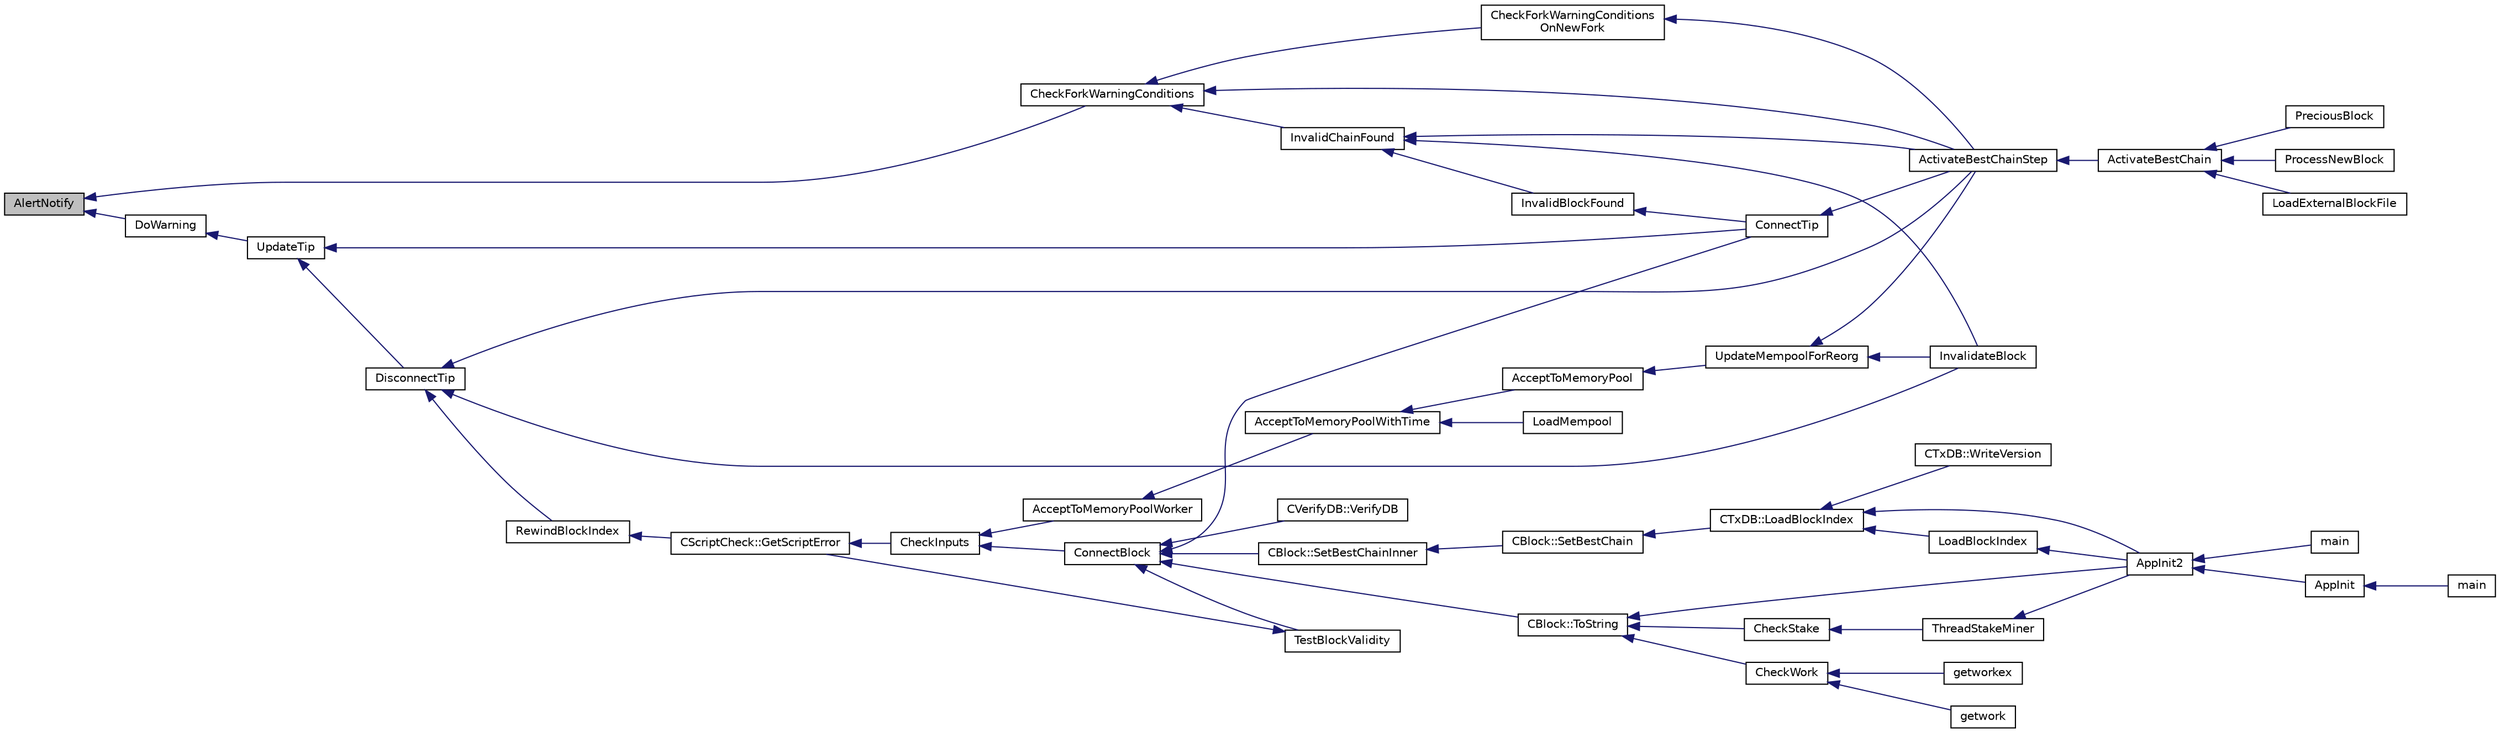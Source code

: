 digraph "AlertNotify"
{
  edge [fontname="Helvetica",fontsize="10",labelfontname="Helvetica",labelfontsize="10"];
  node [fontname="Helvetica",fontsize="10",shape=record];
  rankdir="LR";
  Node1358 [label="AlertNotify",height=0.2,width=0.4,color="black", fillcolor="grey75", style="filled", fontcolor="black"];
  Node1358 -> Node1359 [dir="back",color="midnightblue",fontsize="10",style="solid",fontname="Helvetica"];
  Node1359 [label="CheckForkWarningConditions",height=0.2,width=0.4,color="black", fillcolor="white", style="filled",URL="$dd/d7d/validation_8cpp.html#acb209b9d0e17f884e1fe6c8ee14ebc79"];
  Node1359 -> Node1360 [dir="back",color="midnightblue",fontsize="10",style="solid",fontname="Helvetica"];
  Node1360 [label="CheckForkWarningConditions\lOnNewFork",height=0.2,width=0.4,color="black", fillcolor="white", style="filled",URL="$dd/d7d/validation_8cpp.html#ae93c8ad45e2ef9438abff483ce5beb23"];
  Node1360 -> Node1361 [dir="back",color="midnightblue",fontsize="10",style="solid",fontname="Helvetica"];
  Node1361 [label="ActivateBestChainStep",height=0.2,width=0.4,color="black", fillcolor="white", style="filled",URL="$dd/d7d/validation_8cpp.html#a4e2b817360d39dc766271f51fc146c96",tooltip="Try to make some progress towards making pindexMostWork the active block. "];
  Node1361 -> Node1362 [dir="back",color="midnightblue",fontsize="10",style="solid",fontname="Helvetica"];
  Node1362 [label="ActivateBestChain",height=0.2,width=0.4,color="black", fillcolor="white", style="filled",URL="$db/d38/validation_8h.html#a81d9ced51eb72d4df66abddb00318b64",tooltip="Find the best known block, and make it the tip of the block chain. "];
  Node1362 -> Node1363 [dir="back",color="midnightblue",fontsize="10",style="solid",fontname="Helvetica"];
  Node1363 [label="PreciousBlock",height=0.2,width=0.4,color="black", fillcolor="white", style="filled",URL="$db/d38/validation_8h.html#a04e493dc156338a1b2f457f7a7feaaa9",tooltip="Mark a block as precious and reorganize. "];
  Node1362 -> Node1364 [dir="back",color="midnightblue",fontsize="10",style="solid",fontname="Helvetica"];
  Node1364 [label="ProcessNewBlock",height=0.2,width=0.4,color="black", fillcolor="white", style="filled",URL="$db/d38/validation_8h.html#a290fce59049c0951b8eb73f0129bf6f0",tooltip="Process an incoming block. "];
  Node1362 -> Node1365 [dir="back",color="midnightblue",fontsize="10",style="solid",fontname="Helvetica"];
  Node1365 [label="LoadExternalBlockFile",height=0.2,width=0.4,color="black", fillcolor="white", style="filled",URL="$db/d38/validation_8h.html#a2233339a13d09038cf2e46f4d0144be4",tooltip="Import blocks from an external file. "];
  Node1359 -> Node1366 [dir="back",color="midnightblue",fontsize="10",style="solid",fontname="Helvetica"];
  Node1366 [label="InvalidChainFound",height=0.2,width=0.4,color="black", fillcolor="white", style="filled",URL="$dd/d7d/validation_8cpp.html#a13e27b2736226dd1e1cb3918eeb58153"];
  Node1366 -> Node1367 [dir="back",color="midnightblue",fontsize="10",style="solid",fontname="Helvetica"];
  Node1367 [label="InvalidBlockFound",height=0.2,width=0.4,color="black", fillcolor="white", style="filled",URL="$dd/d7d/validation_8cpp.html#a14223fec767a6dcd89d03fc8aec056f4"];
  Node1367 -> Node1368 [dir="back",color="midnightblue",fontsize="10",style="solid",fontname="Helvetica"];
  Node1368 [label="ConnectTip",height=0.2,width=0.4,color="black", fillcolor="white", style="filled",URL="$dd/d7d/validation_8cpp.html#a6aed3630ddc1f0822daf257250d4799a",tooltip="Connect a new block to chainActive. "];
  Node1368 -> Node1361 [dir="back",color="midnightblue",fontsize="10",style="solid",fontname="Helvetica"];
  Node1366 -> Node1361 [dir="back",color="midnightblue",fontsize="10",style="solid",fontname="Helvetica"];
  Node1366 -> Node1369 [dir="back",color="midnightblue",fontsize="10",style="solid",fontname="Helvetica"];
  Node1369 [label="InvalidateBlock",height=0.2,width=0.4,color="black", fillcolor="white", style="filled",URL="$db/d38/validation_8h.html#adf70cddb5b3b3218a7f22da08dc4a456",tooltip="Mark a block as invalid. "];
  Node1359 -> Node1361 [dir="back",color="midnightblue",fontsize="10",style="solid",fontname="Helvetica"];
  Node1358 -> Node1370 [dir="back",color="midnightblue",fontsize="10",style="solid",fontname="Helvetica"];
  Node1370 [label="DoWarning",height=0.2,width=0.4,color="black", fillcolor="white", style="filled",URL="$dd/d7d/validation_8cpp.html#a14d334be78fc6c46effb8f0320e64f1f"];
  Node1370 -> Node1371 [dir="back",color="midnightblue",fontsize="10",style="solid",fontname="Helvetica"];
  Node1371 [label="UpdateTip",height=0.2,width=0.4,color="black", fillcolor="white", style="filled",URL="$dd/d7d/validation_8cpp.html#a58ea59a717507dc67e9e2502d3a5a2b9",tooltip="Update chainActive and related internal data structures. "];
  Node1371 -> Node1372 [dir="back",color="midnightblue",fontsize="10",style="solid",fontname="Helvetica"];
  Node1372 [label="DisconnectTip",height=0.2,width=0.4,color="black", fillcolor="white", style="filled",URL="$dd/d7d/validation_8cpp.html#af22a75696068786d303019f31f29eb9e",tooltip="Disconnect chainActive&#39;s tip. "];
  Node1372 -> Node1361 [dir="back",color="midnightblue",fontsize="10",style="solid",fontname="Helvetica"];
  Node1372 -> Node1369 [dir="back",color="midnightblue",fontsize="10",style="solid",fontname="Helvetica"];
  Node1372 -> Node1373 [dir="back",color="midnightblue",fontsize="10",style="solid",fontname="Helvetica"];
  Node1373 [label="RewindBlockIndex",height=0.2,width=0.4,color="black", fillcolor="white", style="filled",URL="$db/d38/validation_8h.html#a2e51de180124822c526ac8f82777fa32",tooltip="When there are blocks in the active chain with missing data, rewind the chainstate and remove them fr..."];
  Node1373 -> Node1374 [dir="back",color="midnightblue",fontsize="10",style="solid",fontname="Helvetica"];
  Node1374 [label="CScriptCheck::GetScriptError",height=0.2,width=0.4,color="black", fillcolor="white", style="filled",URL="$df/d12/class_c_script_check.html#a1340496c37e521c253606b5957173afd"];
  Node1374 -> Node1375 [dir="back",color="midnightblue",fontsize="10",style="solid",fontname="Helvetica"];
  Node1375 [label="CheckInputs",height=0.2,width=0.4,color="black", fillcolor="white", style="filled",URL="$dd/d7d/validation_8cpp.html#a48897c72856156ef5606fc27fe1954f3",tooltip="Check whether all inputs of this transaction are valid (no double spends, scripts & sigs..."];
  Node1375 -> Node1376 [dir="back",color="midnightblue",fontsize="10",style="solid",fontname="Helvetica"];
  Node1376 [label="AcceptToMemoryPoolWorker",height=0.2,width=0.4,color="black", fillcolor="white", style="filled",URL="$dd/d7d/validation_8cpp.html#a274b0623037c72315662a07ecf760176"];
  Node1376 -> Node1377 [dir="back",color="midnightblue",fontsize="10",style="solid",fontname="Helvetica"];
  Node1377 [label="AcceptToMemoryPoolWithTime",height=0.2,width=0.4,color="black", fillcolor="white", style="filled",URL="$dd/d7d/validation_8cpp.html#a7e5d2eb678cdda338b2dc803a2d4999f",tooltip="(try to) add transaction to memory pool with a specified acceptance time "];
  Node1377 -> Node1378 [dir="back",color="midnightblue",fontsize="10",style="solid",fontname="Helvetica"];
  Node1378 [label="AcceptToMemoryPool",height=0.2,width=0.4,color="black", fillcolor="white", style="filled",URL="$db/d38/validation_8h.html#a25cdf856fb2107e0e96fd6bf4c0619cb",tooltip="(try to) add transaction to memory pool plTxnReplaced will be appended to with all transactions repla..."];
  Node1378 -> Node1379 [dir="back",color="midnightblue",fontsize="10",style="solid",fontname="Helvetica"];
  Node1379 [label="UpdateMempoolForReorg",height=0.2,width=0.4,color="black", fillcolor="white", style="filled",URL="$dd/d7d/validation_8cpp.html#aaa1204b724d7b62f09ef22df4c6a592d"];
  Node1379 -> Node1361 [dir="back",color="midnightblue",fontsize="10",style="solid",fontname="Helvetica"];
  Node1379 -> Node1369 [dir="back",color="midnightblue",fontsize="10",style="solid",fontname="Helvetica"];
  Node1377 -> Node1380 [dir="back",color="midnightblue",fontsize="10",style="solid",fontname="Helvetica"];
  Node1380 [label="LoadMempool",height=0.2,width=0.4,color="black", fillcolor="white", style="filled",URL="$db/d38/validation_8h.html#adea951730b49ef41e5390df5be8d3f1b",tooltip="Load the mempool from disk. "];
  Node1375 -> Node1381 [dir="back",color="midnightblue",fontsize="10",style="solid",fontname="Helvetica"];
  Node1381 [label="ConnectBlock",height=0.2,width=0.4,color="black", fillcolor="white", style="filled",URL="$dd/d7d/validation_8cpp.html#afafbb35ee38b98e832fcb8b159942055",tooltip="Apply the effects of this block (with given index) on the UTXO set represented by coins..."];
  Node1381 -> Node1382 [dir="back",color="midnightblue",fontsize="10",style="solid",fontname="Helvetica"];
  Node1382 [label="CBlock::SetBestChainInner",height=0.2,width=0.4,color="black", fillcolor="white", style="filled",URL="$d3/d51/class_c_block.html#a82c90ccbecf89a38ff56d8429514e2c2"];
  Node1382 -> Node1383 [dir="back",color="midnightblue",fontsize="10",style="solid",fontname="Helvetica"];
  Node1383 [label="CBlock::SetBestChain",height=0.2,width=0.4,color="black", fillcolor="white", style="filled",URL="$d3/d51/class_c_block.html#a6e308b2d75d1cfc4a75eda36feb60ca1"];
  Node1383 -> Node1384 [dir="back",color="midnightblue",fontsize="10",style="solid",fontname="Helvetica"];
  Node1384 [label="CTxDB::LoadBlockIndex",height=0.2,width=0.4,color="black", fillcolor="white", style="filled",URL="$d9/d8d/class_c_tx_d_b.html#abcb9df0821d996f811f6604b452a26a0"];
  Node1384 -> Node1385 [dir="back",color="midnightblue",fontsize="10",style="solid",fontname="Helvetica"];
  Node1385 [label="AppInit2",height=0.2,width=0.4,color="black", fillcolor="white", style="filled",URL="$d8/dc0/init_8h.html#a1a4c1bfbf6ba1db77e988b89b9cadfd3",tooltip="Initialize ion. "];
  Node1385 -> Node1386 [dir="back",color="midnightblue",fontsize="10",style="solid",fontname="Helvetica"];
  Node1386 [label="AppInit",height=0.2,width=0.4,color="black", fillcolor="white", style="filled",URL="$d4/d35/iond_8cpp.html#ac59316b767e6984e1285f0531275286b"];
  Node1386 -> Node1387 [dir="back",color="midnightblue",fontsize="10",style="solid",fontname="Helvetica"];
  Node1387 [label="main",height=0.2,width=0.4,color="black", fillcolor="white", style="filled",URL="$d4/d35/iond_8cpp.html#a0ddf1224851353fc92bfbff6f499fa97"];
  Node1385 -> Node1388 [dir="back",color="midnightblue",fontsize="10",style="solid",fontname="Helvetica"];
  Node1388 [label="main",height=0.2,width=0.4,color="black", fillcolor="white", style="filled",URL="$d5/d2d/ion_8cpp.html#a0ddf1224851353fc92bfbff6f499fa97"];
  Node1384 -> Node1389 [dir="back",color="midnightblue",fontsize="10",style="solid",fontname="Helvetica"];
  Node1389 [label="LoadBlockIndex",height=0.2,width=0.4,color="black", fillcolor="white", style="filled",URL="$d4/dbf/main_8h.html#a367f303d34b8a5501ac4d77bebab578c"];
  Node1389 -> Node1385 [dir="back",color="midnightblue",fontsize="10",style="solid",fontname="Helvetica"];
  Node1384 -> Node1390 [dir="back",color="midnightblue",fontsize="10",style="solid",fontname="Helvetica"];
  Node1390 [label="CTxDB::WriteVersion",height=0.2,width=0.4,color="black", fillcolor="white", style="filled",URL="$d9/d8d/class_c_tx_d_b.html#aa30dbf235b1c229896097e1eb1ea9520"];
  Node1381 -> Node1391 [dir="back",color="midnightblue",fontsize="10",style="solid",fontname="Helvetica"];
  Node1391 [label="CBlock::ToString",height=0.2,width=0.4,color="black", fillcolor="white", style="filled",URL="$d3/d51/class_c_block.html#a0e8a98f10831c00ae76b3a831c4804e5"];
  Node1391 -> Node1385 [dir="back",color="midnightblue",fontsize="10",style="solid",fontname="Helvetica"];
  Node1391 -> Node1392 [dir="back",color="midnightblue",fontsize="10",style="solid",fontname="Helvetica"];
  Node1392 [label="CheckWork",height=0.2,width=0.4,color="black", fillcolor="white", style="filled",URL="$de/d13/miner_8h.html#aadd8a05aa6d8fae1c0f4daa5e971a12a",tooltip="Check mined proof-of-work block. "];
  Node1392 -> Node1393 [dir="back",color="midnightblue",fontsize="10",style="solid",fontname="Helvetica"];
  Node1393 [label="getworkex",height=0.2,width=0.4,color="black", fillcolor="white", style="filled",URL="$d4/ddd/rpcmining_8cpp.html#aa40f86dc468a3f2ef4a3bba99e20a069"];
  Node1392 -> Node1394 [dir="back",color="midnightblue",fontsize="10",style="solid",fontname="Helvetica"];
  Node1394 [label="getwork",height=0.2,width=0.4,color="black", fillcolor="white", style="filled",URL="$d4/ddd/rpcmining_8cpp.html#a356be62c93d38267a7da9e1cb644d547"];
  Node1391 -> Node1395 [dir="back",color="midnightblue",fontsize="10",style="solid",fontname="Helvetica"];
  Node1395 [label="CheckStake",height=0.2,width=0.4,color="black", fillcolor="white", style="filled",URL="$de/d13/miner_8h.html#a68be4bcfa03b86095641eac5ca996fed",tooltip="Check mined proof-of-stake block. "];
  Node1395 -> Node1396 [dir="back",color="midnightblue",fontsize="10",style="solid",fontname="Helvetica"];
  Node1396 [label="ThreadStakeMiner",height=0.2,width=0.4,color="black", fillcolor="white", style="filled",URL="$d6/de3/miner_8cpp.html#a31faece5ef0e403969b3d3debd79b352"];
  Node1396 -> Node1385 [dir="back",color="midnightblue",fontsize="10",style="solid",fontname="Helvetica"];
  Node1381 -> Node1368 [dir="back",color="midnightblue",fontsize="10",style="solid",fontname="Helvetica"];
  Node1381 -> Node1397 [dir="back",color="midnightblue",fontsize="10",style="solid",fontname="Helvetica"];
  Node1397 [label="TestBlockValidity",height=0.2,width=0.4,color="black", fillcolor="white", style="filled",URL="$db/d38/validation_8h.html#a12c39e969c9077605ae8a91730fb78d3",tooltip="Check a block is completely valid from start to finish (only works on top of our current best block..."];
  Node1397 -> Node1374 [dir="back",color="midnightblue",fontsize="10",style="solid",fontname="Helvetica"];
  Node1381 -> Node1398 [dir="back",color="midnightblue",fontsize="10",style="solid",fontname="Helvetica"];
  Node1398 [label="CVerifyDB::VerifyDB",height=0.2,width=0.4,color="black", fillcolor="white", style="filled",URL="$d7/da0/class_c_verify_d_b.html#af12e07230f20d23cf01d417d0e785c49"];
  Node1371 -> Node1368 [dir="back",color="midnightblue",fontsize="10",style="solid",fontname="Helvetica"];
}
